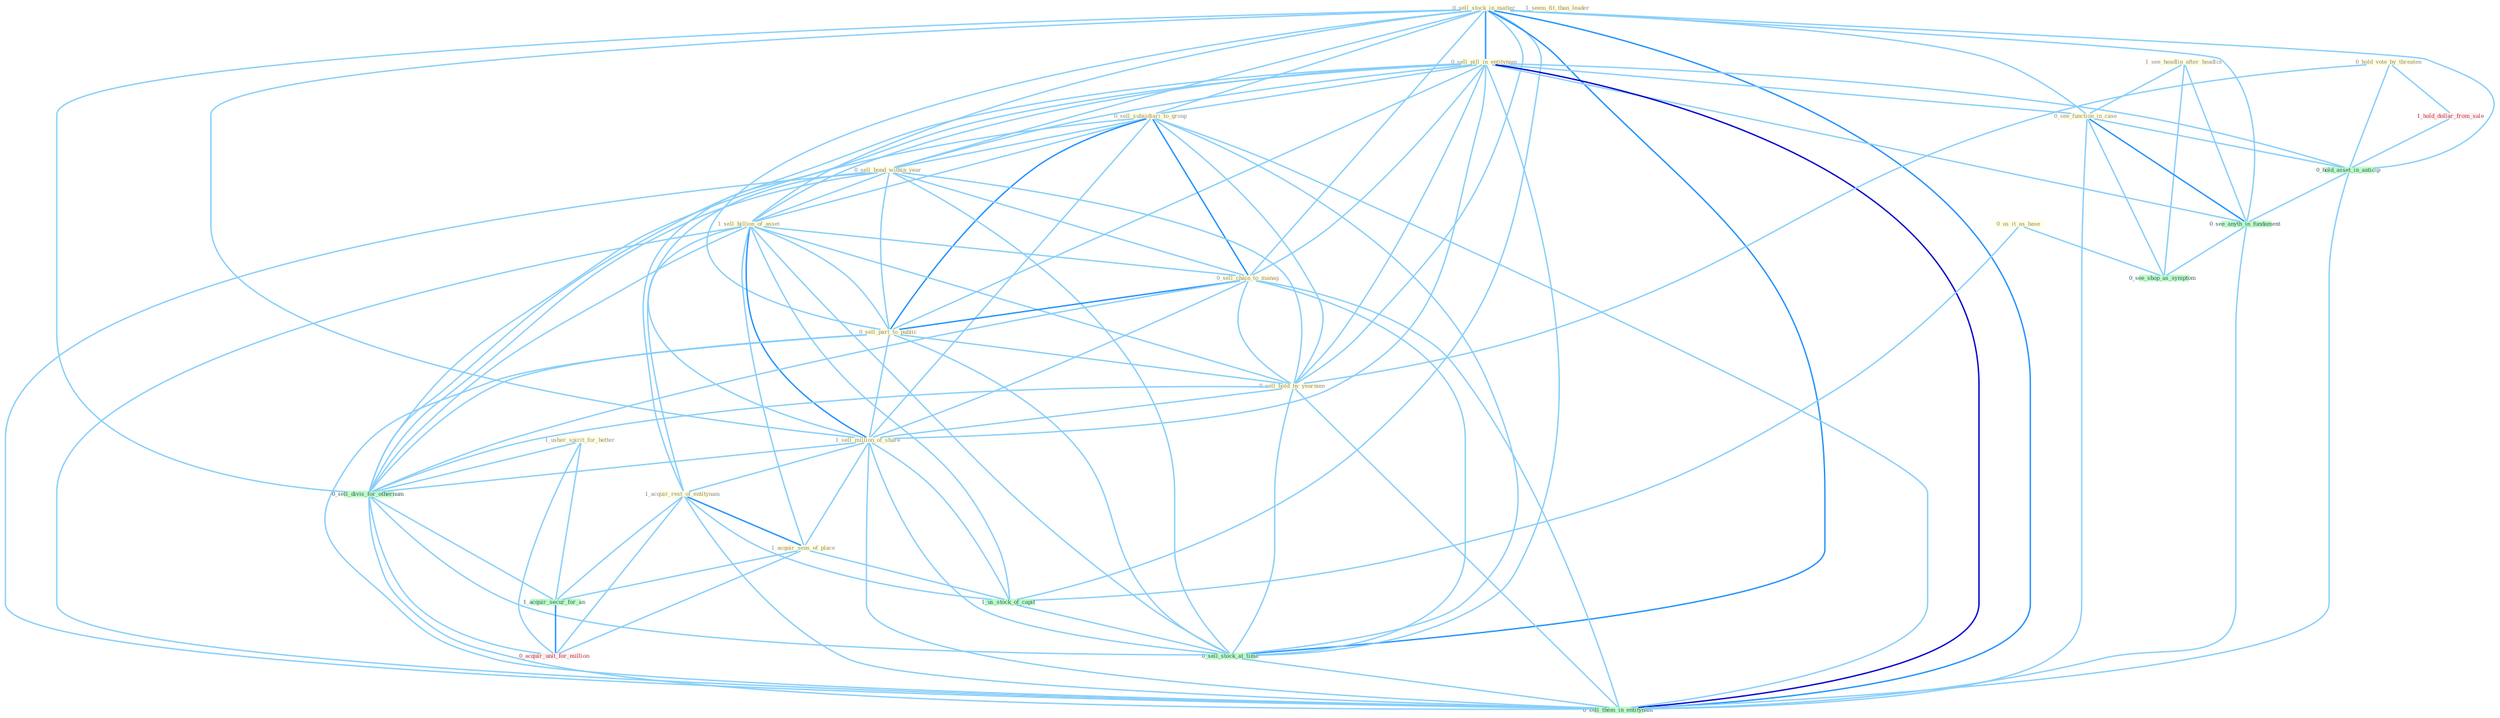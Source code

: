 Graph G{ 
    node
    [shape=polygon,style=filled,width=.5,height=.06,color="#BDFCC9",fixedsize=true,fontsize=4,
    fontcolor="#2f4f4f"];
    {node
    [color="#ffffe0", fontcolor="#8b7d6b"] "0_sell_stock_in_matter " "1_usher_spirit_for_better " "0_sell_pill_in_entitynam " "1_seem_fit_than_leader " "0_sell_subsidiari_to_group " "0_hold_vote_by_threaten " "0_sell_bond_within_year " "1_sell_billion_of_asset " "0_us_it_as_base " "0_sell_chain_to_manag " "1_see_headlin_after_headlin " "0_sell_part_to_public " "0_sell_hold_by_yearnum " "0_see_function_in_case " "1_sell_million_of_share " "1_acquir_rest_of_entitynam " "1_acquir_sens_of_place "}
{node [color="#fff0f5", fontcolor="#b22222"] "1_hold_dollar_from_sale " "0_acquir_unit_for_million "}
edge [color="#B0E2FF"];

	"0_sell_stock_in_matter " -- "0_sell_pill_in_entitynam " [w="2", color="#1e90ff" , len=0.8];
	"0_sell_stock_in_matter " -- "0_sell_subsidiari_to_group " [w="1", color="#87cefa" ];
	"0_sell_stock_in_matter " -- "0_sell_bond_within_year " [w="1", color="#87cefa" ];
	"0_sell_stock_in_matter " -- "1_sell_billion_of_asset " [w="1", color="#87cefa" ];
	"0_sell_stock_in_matter " -- "0_sell_chain_to_manag " [w="1", color="#87cefa" ];
	"0_sell_stock_in_matter " -- "0_sell_part_to_public " [w="1", color="#87cefa" ];
	"0_sell_stock_in_matter " -- "0_sell_hold_by_yearnum " [w="1", color="#87cefa" ];
	"0_sell_stock_in_matter " -- "0_see_function_in_case " [w="1", color="#87cefa" ];
	"0_sell_stock_in_matter " -- "1_sell_million_of_share " [w="1", color="#87cefa" ];
	"0_sell_stock_in_matter " -- "0_sell_divis_for_othernum " [w="1", color="#87cefa" ];
	"0_sell_stock_in_matter " -- "1_us_stock_of_capit " [w="1", color="#87cefa" ];
	"0_sell_stock_in_matter " -- "0_hold_asset_in_anticip " [w="1", color="#87cefa" ];
	"0_sell_stock_in_matter " -- "0_sell_stock_at_time " [w="2", color="#1e90ff" , len=0.8];
	"0_sell_stock_in_matter " -- "0_see_anyth_in_fundament " [w="1", color="#87cefa" ];
	"0_sell_stock_in_matter " -- "0_sell_them_in_entitynam " [w="2", color="#1e90ff" , len=0.8];
	"1_usher_spirit_for_better " -- "0_sell_divis_for_othernum " [w="1", color="#87cefa" ];
	"1_usher_spirit_for_better " -- "1_acquir_secur_for_an " [w="1", color="#87cefa" ];
	"1_usher_spirit_for_better " -- "0_acquir_unit_for_million " [w="1", color="#87cefa" ];
	"0_sell_pill_in_entitynam " -- "0_sell_subsidiari_to_group " [w="1", color="#87cefa" ];
	"0_sell_pill_in_entitynam " -- "0_sell_bond_within_year " [w="1", color="#87cefa" ];
	"0_sell_pill_in_entitynam " -- "1_sell_billion_of_asset " [w="1", color="#87cefa" ];
	"0_sell_pill_in_entitynam " -- "0_sell_chain_to_manag " [w="1", color="#87cefa" ];
	"0_sell_pill_in_entitynam " -- "0_sell_part_to_public " [w="1", color="#87cefa" ];
	"0_sell_pill_in_entitynam " -- "0_sell_hold_by_yearnum " [w="1", color="#87cefa" ];
	"0_sell_pill_in_entitynam " -- "0_see_function_in_case " [w="1", color="#87cefa" ];
	"0_sell_pill_in_entitynam " -- "1_sell_million_of_share " [w="1", color="#87cefa" ];
	"0_sell_pill_in_entitynam " -- "1_acquir_rest_of_entitynam " [w="1", color="#87cefa" ];
	"0_sell_pill_in_entitynam " -- "0_sell_divis_for_othernum " [w="1", color="#87cefa" ];
	"0_sell_pill_in_entitynam " -- "0_hold_asset_in_anticip " [w="1", color="#87cefa" ];
	"0_sell_pill_in_entitynam " -- "0_sell_stock_at_time " [w="1", color="#87cefa" ];
	"0_sell_pill_in_entitynam " -- "0_see_anyth_in_fundament " [w="1", color="#87cefa" ];
	"0_sell_pill_in_entitynam " -- "0_sell_them_in_entitynam " [w="3", color="#0000cd" , len=0.6];
	"0_sell_subsidiari_to_group " -- "0_sell_bond_within_year " [w="1", color="#87cefa" ];
	"0_sell_subsidiari_to_group " -- "1_sell_billion_of_asset " [w="1", color="#87cefa" ];
	"0_sell_subsidiari_to_group " -- "0_sell_chain_to_manag " [w="2", color="#1e90ff" , len=0.8];
	"0_sell_subsidiari_to_group " -- "0_sell_part_to_public " [w="2", color="#1e90ff" , len=0.8];
	"0_sell_subsidiari_to_group " -- "0_sell_hold_by_yearnum " [w="1", color="#87cefa" ];
	"0_sell_subsidiari_to_group " -- "1_sell_million_of_share " [w="1", color="#87cefa" ];
	"0_sell_subsidiari_to_group " -- "0_sell_divis_for_othernum " [w="1", color="#87cefa" ];
	"0_sell_subsidiari_to_group " -- "0_sell_stock_at_time " [w="1", color="#87cefa" ];
	"0_sell_subsidiari_to_group " -- "0_sell_them_in_entitynam " [w="1", color="#87cefa" ];
	"0_hold_vote_by_threaten " -- "0_sell_hold_by_yearnum " [w="1", color="#87cefa" ];
	"0_hold_vote_by_threaten " -- "1_hold_dollar_from_sale " [w="1", color="#87cefa" ];
	"0_hold_vote_by_threaten " -- "0_hold_asset_in_anticip " [w="1", color="#87cefa" ];
	"0_sell_bond_within_year " -- "1_sell_billion_of_asset " [w="1", color="#87cefa" ];
	"0_sell_bond_within_year " -- "0_sell_chain_to_manag " [w="1", color="#87cefa" ];
	"0_sell_bond_within_year " -- "0_sell_part_to_public " [w="1", color="#87cefa" ];
	"0_sell_bond_within_year " -- "0_sell_hold_by_yearnum " [w="1", color="#87cefa" ];
	"0_sell_bond_within_year " -- "1_sell_million_of_share " [w="1", color="#87cefa" ];
	"0_sell_bond_within_year " -- "0_sell_divis_for_othernum " [w="1", color="#87cefa" ];
	"0_sell_bond_within_year " -- "0_sell_stock_at_time " [w="1", color="#87cefa" ];
	"0_sell_bond_within_year " -- "0_sell_them_in_entitynam " [w="1", color="#87cefa" ];
	"1_sell_billion_of_asset " -- "0_sell_chain_to_manag " [w="1", color="#87cefa" ];
	"1_sell_billion_of_asset " -- "0_sell_part_to_public " [w="1", color="#87cefa" ];
	"1_sell_billion_of_asset " -- "0_sell_hold_by_yearnum " [w="1", color="#87cefa" ];
	"1_sell_billion_of_asset " -- "1_sell_million_of_share " [w="2", color="#1e90ff" , len=0.8];
	"1_sell_billion_of_asset " -- "1_acquir_rest_of_entitynam " [w="1", color="#87cefa" ];
	"1_sell_billion_of_asset " -- "1_acquir_sens_of_place " [w="1", color="#87cefa" ];
	"1_sell_billion_of_asset " -- "0_sell_divis_for_othernum " [w="1", color="#87cefa" ];
	"1_sell_billion_of_asset " -- "1_us_stock_of_capit " [w="1", color="#87cefa" ];
	"1_sell_billion_of_asset " -- "0_sell_stock_at_time " [w="1", color="#87cefa" ];
	"1_sell_billion_of_asset " -- "0_sell_them_in_entitynam " [w="1", color="#87cefa" ];
	"0_us_it_as_base " -- "1_us_stock_of_capit " [w="1", color="#87cefa" ];
	"0_us_it_as_base " -- "0_see_shop_as_symptom " [w="1", color="#87cefa" ];
	"0_sell_chain_to_manag " -- "0_sell_part_to_public " [w="2", color="#1e90ff" , len=0.8];
	"0_sell_chain_to_manag " -- "0_sell_hold_by_yearnum " [w="1", color="#87cefa" ];
	"0_sell_chain_to_manag " -- "1_sell_million_of_share " [w="1", color="#87cefa" ];
	"0_sell_chain_to_manag " -- "0_sell_divis_for_othernum " [w="1", color="#87cefa" ];
	"0_sell_chain_to_manag " -- "0_sell_stock_at_time " [w="1", color="#87cefa" ];
	"0_sell_chain_to_manag " -- "0_sell_them_in_entitynam " [w="1", color="#87cefa" ];
	"1_see_headlin_after_headlin " -- "0_see_function_in_case " [w="1", color="#87cefa" ];
	"1_see_headlin_after_headlin " -- "0_see_anyth_in_fundament " [w="1", color="#87cefa" ];
	"1_see_headlin_after_headlin " -- "0_see_shop_as_symptom " [w="1", color="#87cefa" ];
	"0_sell_part_to_public " -- "0_sell_hold_by_yearnum " [w="1", color="#87cefa" ];
	"0_sell_part_to_public " -- "1_sell_million_of_share " [w="1", color="#87cefa" ];
	"0_sell_part_to_public " -- "0_sell_divis_for_othernum " [w="1", color="#87cefa" ];
	"0_sell_part_to_public " -- "0_sell_stock_at_time " [w="1", color="#87cefa" ];
	"0_sell_part_to_public " -- "0_sell_them_in_entitynam " [w="1", color="#87cefa" ];
	"0_sell_hold_by_yearnum " -- "1_sell_million_of_share " [w="1", color="#87cefa" ];
	"0_sell_hold_by_yearnum " -- "0_sell_divis_for_othernum " [w="1", color="#87cefa" ];
	"0_sell_hold_by_yearnum " -- "0_sell_stock_at_time " [w="1", color="#87cefa" ];
	"0_sell_hold_by_yearnum " -- "0_sell_them_in_entitynam " [w="1", color="#87cefa" ];
	"0_see_function_in_case " -- "0_hold_asset_in_anticip " [w="1", color="#87cefa" ];
	"0_see_function_in_case " -- "0_see_anyth_in_fundament " [w="2", color="#1e90ff" , len=0.8];
	"0_see_function_in_case " -- "0_see_shop_as_symptom " [w="1", color="#87cefa" ];
	"0_see_function_in_case " -- "0_sell_them_in_entitynam " [w="1", color="#87cefa" ];
	"1_sell_million_of_share " -- "1_acquir_rest_of_entitynam " [w="1", color="#87cefa" ];
	"1_sell_million_of_share " -- "1_acquir_sens_of_place " [w="1", color="#87cefa" ];
	"1_sell_million_of_share " -- "0_sell_divis_for_othernum " [w="1", color="#87cefa" ];
	"1_sell_million_of_share " -- "1_us_stock_of_capit " [w="1", color="#87cefa" ];
	"1_sell_million_of_share " -- "0_sell_stock_at_time " [w="1", color="#87cefa" ];
	"1_sell_million_of_share " -- "0_sell_them_in_entitynam " [w="1", color="#87cefa" ];
	"1_acquir_rest_of_entitynam " -- "1_acquir_sens_of_place " [w="2", color="#1e90ff" , len=0.8];
	"1_acquir_rest_of_entitynam " -- "1_acquir_secur_for_an " [w="1", color="#87cefa" ];
	"1_acquir_rest_of_entitynam " -- "1_us_stock_of_capit " [w="1", color="#87cefa" ];
	"1_acquir_rest_of_entitynam " -- "0_acquir_unit_for_million " [w="1", color="#87cefa" ];
	"1_acquir_rest_of_entitynam " -- "0_sell_them_in_entitynam " [w="1", color="#87cefa" ];
	"1_acquir_sens_of_place " -- "1_acquir_secur_for_an " [w="1", color="#87cefa" ];
	"1_acquir_sens_of_place " -- "1_us_stock_of_capit " [w="1", color="#87cefa" ];
	"1_acquir_sens_of_place " -- "0_acquir_unit_for_million " [w="1", color="#87cefa" ];
	"0_sell_divis_for_othernum " -- "1_acquir_secur_for_an " [w="1", color="#87cefa" ];
	"0_sell_divis_for_othernum " -- "0_sell_stock_at_time " [w="1", color="#87cefa" ];
	"0_sell_divis_for_othernum " -- "0_acquir_unit_for_million " [w="1", color="#87cefa" ];
	"0_sell_divis_for_othernum " -- "0_sell_them_in_entitynam " [w="1", color="#87cefa" ];
	"1_acquir_secur_for_an " -- "0_acquir_unit_for_million " [w="2", color="#1e90ff" , len=0.8];
	"1_us_stock_of_capit " -- "0_sell_stock_at_time " [w="1", color="#87cefa" ];
	"1_hold_dollar_from_sale " -- "0_hold_asset_in_anticip " [w="1", color="#87cefa" ];
	"0_hold_asset_in_anticip " -- "0_see_anyth_in_fundament " [w="1", color="#87cefa" ];
	"0_hold_asset_in_anticip " -- "0_sell_them_in_entitynam " [w="1", color="#87cefa" ];
	"0_sell_stock_at_time " -- "0_sell_them_in_entitynam " [w="1", color="#87cefa" ];
	"0_see_anyth_in_fundament " -- "0_see_shop_as_symptom " [w="1", color="#87cefa" ];
	"0_see_anyth_in_fundament " -- "0_sell_them_in_entitynam " [w="1", color="#87cefa" ];
}